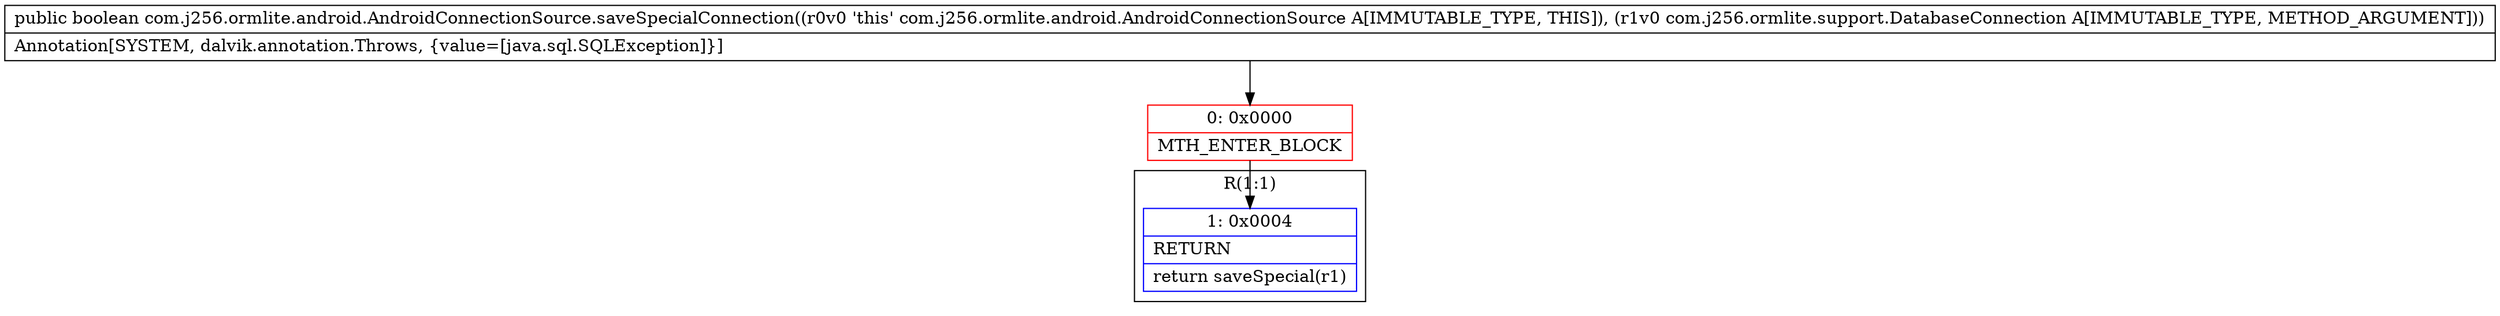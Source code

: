 digraph "CFG forcom.j256.ormlite.android.AndroidConnectionSource.saveSpecialConnection(Lcom\/j256\/ormlite\/support\/DatabaseConnection;)Z" {
subgraph cluster_Region_1796935802 {
label = "R(1:1)";
node [shape=record,color=blue];
Node_1 [shape=record,label="{1\:\ 0x0004|RETURN\l|return saveSpecial(r1)\l}"];
}
Node_0 [shape=record,color=red,label="{0\:\ 0x0000|MTH_ENTER_BLOCK\l}"];
MethodNode[shape=record,label="{public boolean com.j256.ormlite.android.AndroidConnectionSource.saveSpecialConnection((r0v0 'this' com.j256.ormlite.android.AndroidConnectionSource A[IMMUTABLE_TYPE, THIS]), (r1v0 com.j256.ormlite.support.DatabaseConnection A[IMMUTABLE_TYPE, METHOD_ARGUMENT]))  | Annotation[SYSTEM, dalvik.annotation.Throws, \{value=[java.sql.SQLException]\}]\l}"];
MethodNode -> Node_0;
Node_0 -> Node_1;
}

